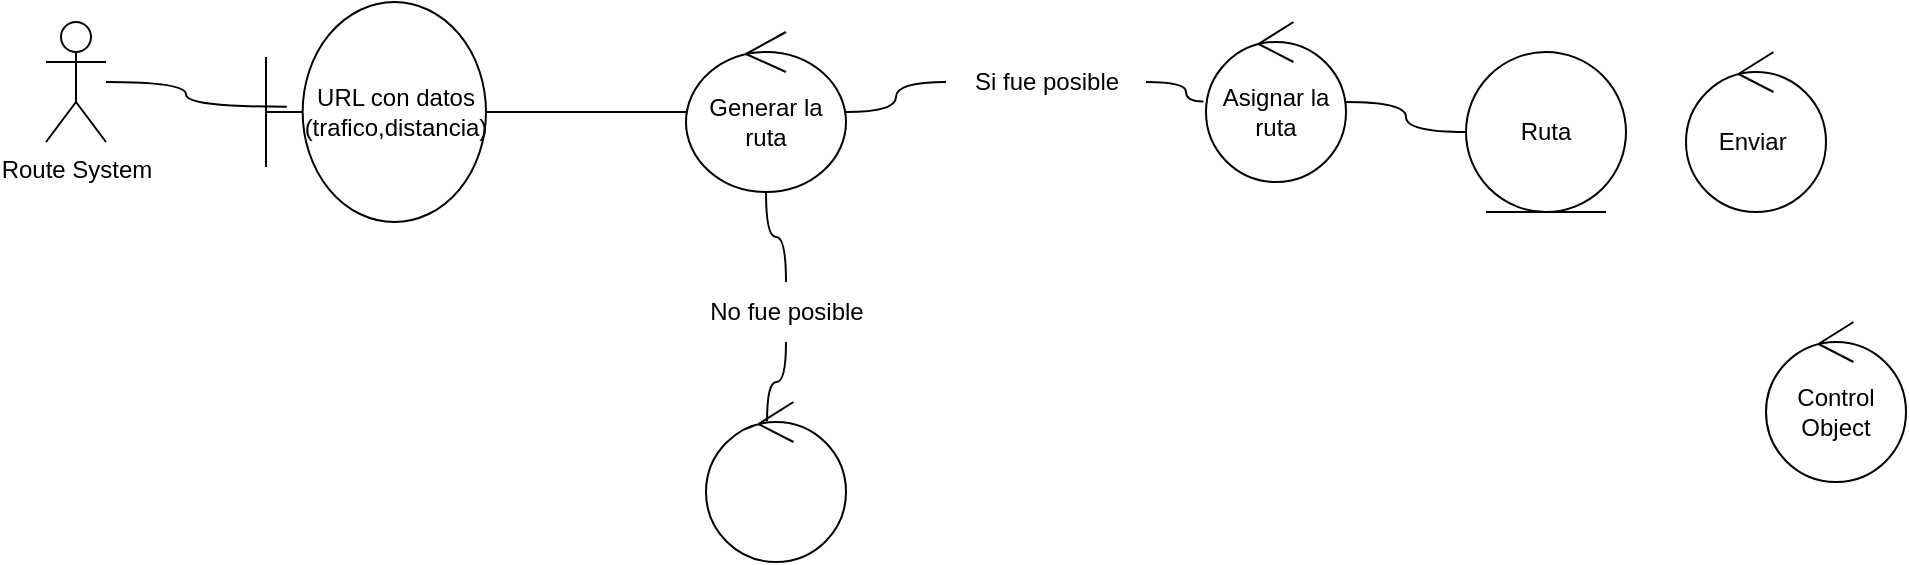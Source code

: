 <mxfile version="21.0.8" type="github">
  <diagram name="Page-1" id="uRIPfatCw118AgxCa4u1">
    <mxGraphModel dx="1138" dy="612" grid="1" gridSize="10" guides="1" tooltips="1" connect="1" arrows="1" fold="1" page="1" pageScale="1" pageWidth="1200" pageHeight="1920" background="none" math="0" shadow="0">
      <root>
        <mxCell id="0" />
        <mxCell id="1" parent="0" />
        <mxCell id="zo9YWSXHyM8CzS7wuQ7N-9" style="edgeStyle=orthogonalEdgeStyle;rounded=0;orthogonalLoop=1;jettySize=auto;html=1;entryX=0.095;entryY=0.476;entryDx=0;entryDy=0;entryPerimeter=0;endArrow=none;endFill=0;curved=1;" parent="1" source="zo9YWSXHyM8CzS7wuQ7N-7" target="zo9YWSXHyM8CzS7wuQ7N-8" edge="1">
          <mxGeometry relative="1" as="geometry" />
        </mxCell>
        <mxCell id="zo9YWSXHyM8CzS7wuQ7N-7" value="Route System" style="shape=umlActor;verticalLabelPosition=bottom;verticalAlign=top;html=1;" parent="1" vertex="1">
          <mxGeometry x="60" y="540" width="30" height="60" as="geometry" />
        </mxCell>
        <mxCell id="zo9YWSXHyM8CzS7wuQ7N-13" style="edgeStyle=orthogonalEdgeStyle;rounded=0;orthogonalLoop=1;jettySize=auto;html=1;endArrow=none;endFill=0;curved=1;" parent="1" source="zo9YWSXHyM8CzS7wuQ7N-8" target="zo9YWSXHyM8CzS7wuQ7N-12" edge="1">
          <mxGeometry relative="1" as="geometry" />
        </mxCell>
        <mxCell id="zo9YWSXHyM8CzS7wuQ7N-8" value="URL con datos (trafico,distancia)" style="shape=umlBoundary;whiteSpace=wrap;html=1;" parent="1" vertex="1">
          <mxGeometry x="170" y="530" width="110" height="110" as="geometry" />
        </mxCell>
        <mxCell id="zo9YWSXHyM8CzS7wuQ7N-10" value="Control Object" style="ellipse;shape=umlControl;whiteSpace=wrap;html=1;" parent="1" vertex="1">
          <mxGeometry x="920" y="690" width="70" height="80" as="geometry" />
        </mxCell>
        <mxCell id="zo9YWSXHyM8CzS7wuQ7N-14" style="edgeStyle=orthogonalEdgeStyle;rounded=0;orthogonalLoop=1;jettySize=auto;html=1;startArrow=none;entryX=-0.019;entryY=0.497;entryDx=0;entryDy=0;entryPerimeter=0;endArrow=none;endFill=0;curved=1;" parent="1" source="zo9YWSXHyM8CzS7wuQ7N-19" target="zo9YWSXHyM8CzS7wuQ7N-21" edge="1">
          <mxGeometry relative="1" as="geometry">
            <mxPoint x="590" y="585.0" as="targetPoint" />
          </mxGeometry>
        </mxCell>
        <mxCell id="zo9YWSXHyM8CzS7wuQ7N-12" value="Generar la ruta" style="ellipse;shape=umlControl;whiteSpace=wrap;html=1;" parent="1" vertex="1">
          <mxGeometry x="380" y="545" width="80" height="80" as="geometry" />
        </mxCell>
        <mxCell id="zo9YWSXHyM8CzS7wuQ7N-16" value="Enviar&amp;nbsp;" style="ellipse;shape=umlControl;whiteSpace=wrap;html=1;" parent="1" vertex="1">
          <mxGeometry x="880" y="555" width="70" height="80" as="geometry" />
        </mxCell>
        <mxCell id="zo9YWSXHyM8CzS7wuQ7N-18" value="" style="ellipse;shape=umlControl;whiteSpace=wrap;html=1;" parent="1" vertex="1">
          <mxGeometry x="390" y="730" width="70" height="80" as="geometry" />
        </mxCell>
        <mxCell id="zo9YWSXHyM8CzS7wuQ7N-20" value="" style="edgeStyle=orthogonalEdgeStyle;rounded=0;orthogonalLoop=1;jettySize=auto;html=1;endArrow=none;endFill=0;curved=1;" parent="1" source="zo9YWSXHyM8CzS7wuQ7N-12" target="zo9YWSXHyM8CzS7wuQ7N-19" edge="1">
          <mxGeometry relative="1" as="geometry">
            <mxPoint x="590" y="585" as="targetPoint" />
            <mxPoint x="460" y="585" as="sourcePoint" />
          </mxGeometry>
        </mxCell>
        <mxCell id="zo9YWSXHyM8CzS7wuQ7N-19" value="Si fue posible" style="text;html=1;align=center;verticalAlign=middle;resizable=0;points=[];autosize=1;strokeColor=none;fillColor=none;" parent="1" vertex="1">
          <mxGeometry x="510" y="555" width="100" height="30" as="geometry" />
        </mxCell>
        <mxCell id="zo9YWSXHyM8CzS7wuQ7N-22" style="edgeStyle=orthogonalEdgeStyle;rounded=0;orthogonalLoop=1;jettySize=auto;html=1;endArrow=none;endFill=0;curved=1;" parent="1" source="zo9YWSXHyM8CzS7wuQ7N-21" target="zo9YWSXHyM8CzS7wuQ7N-23" edge="1">
          <mxGeometry relative="1" as="geometry">
            <mxPoint x="770" y="620" as="targetPoint" />
          </mxGeometry>
        </mxCell>
        <mxCell id="zo9YWSXHyM8CzS7wuQ7N-21" value="Asignar la ruta" style="ellipse;shape=umlControl;whiteSpace=wrap;html=1;" parent="1" vertex="1">
          <mxGeometry x="640" y="540" width="70" height="80" as="geometry" />
        </mxCell>
        <mxCell id="zo9YWSXHyM8CzS7wuQ7N-23" value="Ruta" style="ellipse;shape=umlEntity;whiteSpace=wrap;html=1;" parent="1" vertex="1">
          <mxGeometry x="770" y="555" width="80" height="80" as="geometry" />
        </mxCell>
        <mxCell id="zo9YWSXHyM8CzS7wuQ7N-26" style="edgeStyle=orthogonalEdgeStyle;rounded=0;orthogonalLoop=1;jettySize=auto;html=1;endArrow=none;endFill=0;curved=1;" parent="1" source="zo9YWSXHyM8CzS7wuQ7N-24" target="zo9YWSXHyM8CzS7wuQ7N-12" edge="1">
          <mxGeometry relative="1" as="geometry" />
        </mxCell>
        <mxCell id="zo9YWSXHyM8CzS7wuQ7N-27" style="edgeStyle=orthogonalEdgeStyle;rounded=0;orthogonalLoop=1;jettySize=auto;html=1;entryX=0.436;entryY=0.122;entryDx=0;entryDy=0;entryPerimeter=0;endArrow=none;endFill=0;curved=1;" parent="1" source="zo9YWSXHyM8CzS7wuQ7N-24" target="zo9YWSXHyM8CzS7wuQ7N-18" edge="1">
          <mxGeometry relative="1" as="geometry" />
        </mxCell>
        <mxCell id="zo9YWSXHyM8CzS7wuQ7N-24" value="No fue posible" style="text;html=1;align=center;verticalAlign=middle;resizable=0;points=[];autosize=1;strokeColor=none;fillColor=none;" parent="1" vertex="1">
          <mxGeometry x="380" y="670" width="100" height="30" as="geometry" />
        </mxCell>
      </root>
    </mxGraphModel>
  </diagram>
</mxfile>
